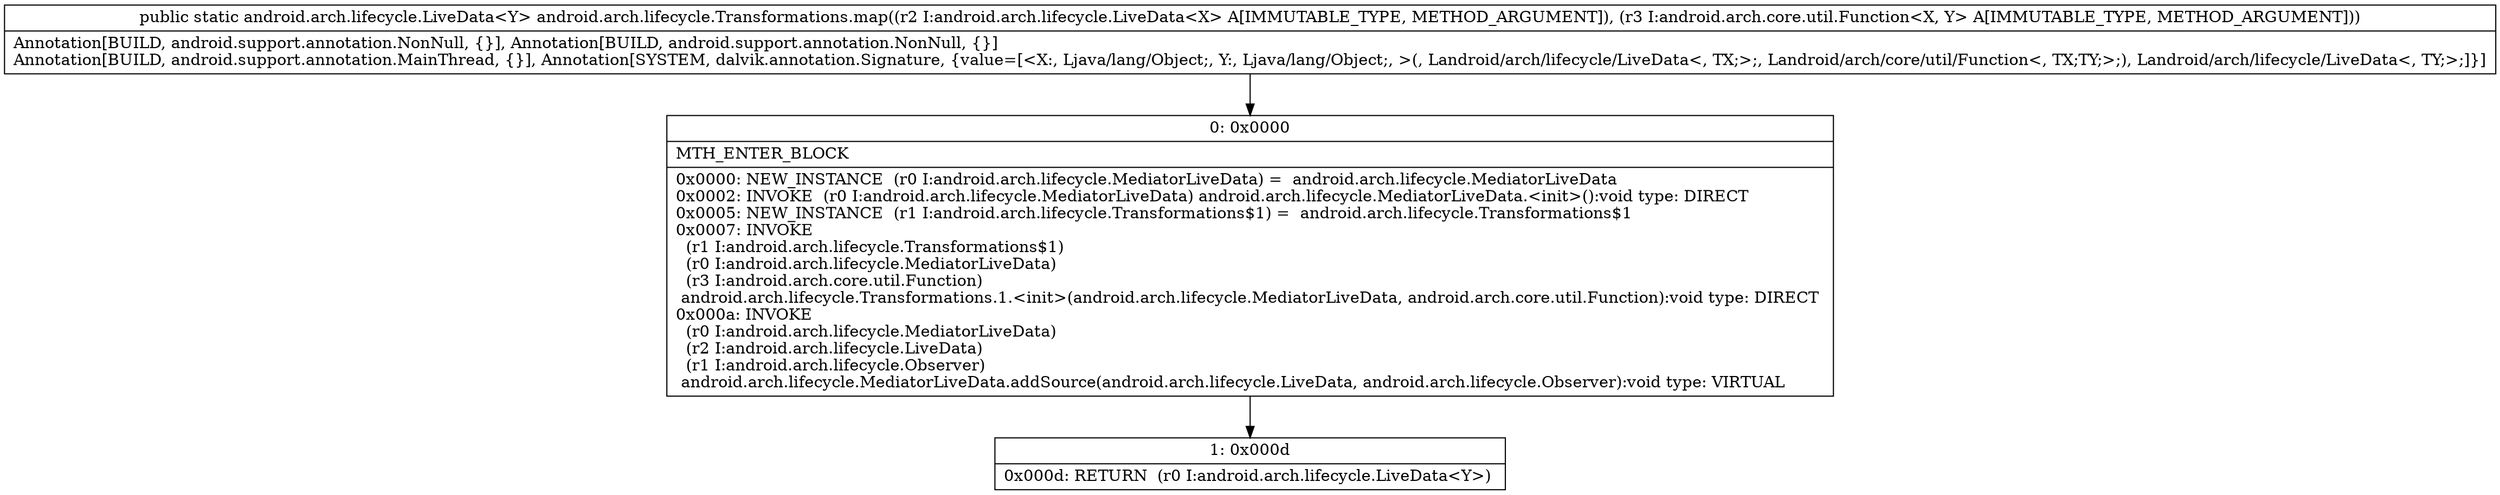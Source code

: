 digraph "CFG forandroid.arch.lifecycle.Transformations.map(Landroid\/arch\/lifecycle\/LiveData;Landroid\/arch\/core\/util\/Function;)Landroid\/arch\/lifecycle\/LiveData;" {
Node_0 [shape=record,label="{0\:\ 0x0000|MTH_ENTER_BLOCK\l|0x0000: NEW_INSTANCE  (r0 I:android.arch.lifecycle.MediatorLiveData) =  android.arch.lifecycle.MediatorLiveData \l0x0002: INVOKE  (r0 I:android.arch.lifecycle.MediatorLiveData) android.arch.lifecycle.MediatorLiveData.\<init\>():void type: DIRECT \l0x0005: NEW_INSTANCE  (r1 I:android.arch.lifecycle.Transformations$1) =  android.arch.lifecycle.Transformations$1 \l0x0007: INVOKE  \l  (r1 I:android.arch.lifecycle.Transformations$1)\l  (r0 I:android.arch.lifecycle.MediatorLiveData)\l  (r3 I:android.arch.core.util.Function)\l android.arch.lifecycle.Transformations.1.\<init\>(android.arch.lifecycle.MediatorLiveData, android.arch.core.util.Function):void type: DIRECT \l0x000a: INVOKE  \l  (r0 I:android.arch.lifecycle.MediatorLiveData)\l  (r2 I:android.arch.lifecycle.LiveData)\l  (r1 I:android.arch.lifecycle.Observer)\l android.arch.lifecycle.MediatorLiveData.addSource(android.arch.lifecycle.LiveData, android.arch.lifecycle.Observer):void type: VIRTUAL \l}"];
Node_1 [shape=record,label="{1\:\ 0x000d|0x000d: RETURN  (r0 I:android.arch.lifecycle.LiveData\<Y\>) \l}"];
MethodNode[shape=record,label="{public static android.arch.lifecycle.LiveData\<Y\> android.arch.lifecycle.Transformations.map((r2 I:android.arch.lifecycle.LiveData\<X\> A[IMMUTABLE_TYPE, METHOD_ARGUMENT]), (r3 I:android.arch.core.util.Function\<X, Y\> A[IMMUTABLE_TYPE, METHOD_ARGUMENT]))  | Annotation[BUILD, android.support.annotation.NonNull, \{\}], Annotation[BUILD, android.support.annotation.NonNull, \{\}]\lAnnotation[BUILD, android.support.annotation.MainThread, \{\}], Annotation[SYSTEM, dalvik.annotation.Signature, \{value=[\<X:, Ljava\/lang\/Object;, Y:, Ljava\/lang\/Object;, \>(, Landroid\/arch\/lifecycle\/LiveData\<, TX;\>;, Landroid\/arch\/core\/util\/Function\<, TX;TY;\>;), Landroid\/arch\/lifecycle\/LiveData\<, TY;\>;]\}]\l}"];
MethodNode -> Node_0;
Node_0 -> Node_1;
}


